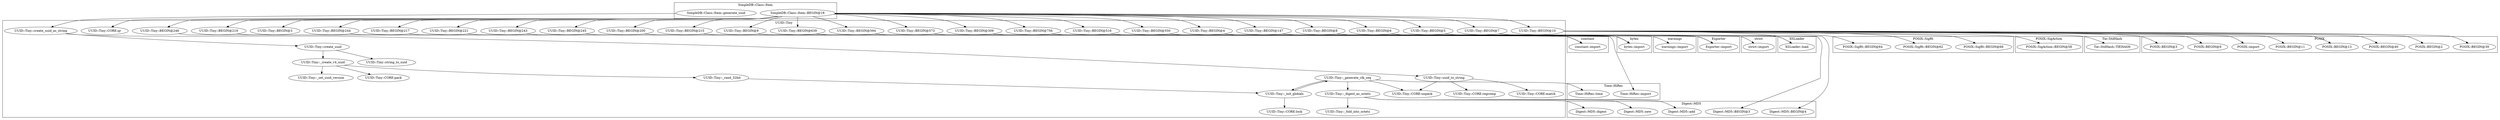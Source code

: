 digraph {
graph [overlap=false]
subgraph cluster_warnings {
	label="warnings";
	"warnings::import";
}
subgraph cluster_SimpleDB_Class_Item {
	label="SimpleDB::Class::Item";
	"SimpleDB::Class::Item::generate_uuid";
	"SimpleDB::Class::Item::BEGIN@18";
}
subgraph cluster_XSLoader {
	label="XSLoader";
	"XSLoader::load";
}
subgraph cluster_bytes {
	label="bytes";
	"bytes::import";
}
subgraph cluster_POSIX_SigRt {
	label="POSIX::SigRt";
	"POSIX::SigRt::BEGIN@66";
	"POSIX::SigRt::BEGIN@62";
	"POSIX::SigRt::BEGIN@64";
}
subgraph cluster_POSIX_SigAction {
	label="POSIX::SigAction";
	"POSIX::SigAction::BEGIN@58";
}
subgraph cluster_Tie_StdHash {
	label="Tie::StdHash";
	"Tie::StdHash::TIEHASH";
}
subgraph cluster_strict {
	label="strict";
	"strict::import";
}
subgraph cluster_constant {
	label="constant";
	"constant::import";
}
subgraph cluster_Exporter {
	label="Exporter";
	"Exporter::import";
}
subgraph cluster_UUID_Tiny {
	label="UUID::Tiny";
	"UUID::Tiny::BEGIN@243";
	"UUID::Tiny::_digest_as_octets";
	"UUID::Tiny::BEGIN@221";
	"UUID::Tiny::CORE:lock";
	"UUID::Tiny::_init_globals";
	"UUID::Tiny::BEGIN@9";
	"UUID::Tiny::BEGIN@217";
	"UUID::Tiny::BEGIN@594";
	"UUID::Tiny::BEGIN@244";
	"UUID::Tiny::BEGIN@639";
	"UUID::Tiny::BEGIN@219";
	"UUID::Tiny::create_uuid";
	"UUID::Tiny::BEGIN@4";
	"UUID::Tiny::create_uuid_as_string";
	"UUID::Tiny::BEGIN@516";
	"UUID::Tiny::BEGIN@246";
	"UUID::Tiny::string_to_uuid";
	"UUID::Tiny::BEGIN@200";
	"UUID::Tiny::CORE:regcomp";
	"UUID::Tiny::BEGIN@215";
	"UUID::Tiny::_generate_clk_seq";
	"UUID::Tiny::BEGIN@756";
	"UUID::Tiny::uuid_to_string";
	"UUID::Tiny::_set_uuid_version";
	"UUID::Tiny::BEGIN@3";
	"UUID::Tiny::BEGIN@6";
	"UUID::Tiny::BEGIN@8";
	"UUID::Tiny::_create_v4_uuid";
	"UUID::Tiny::CORE:qr";
	"UUID::Tiny::CORE:pack";
	"UUID::Tiny::BEGIN@309";
	"UUID::Tiny::BEGIN@147";
	"UUID::Tiny::BEGIN@573";
	"UUID::Tiny::_fold_into_octets";
	"UUID::Tiny::BEGIN@5";
	"UUID::Tiny::BEGIN@245";
	"UUID::Tiny::_rand_32bit";
	"UUID::Tiny::CORE:unpack";
	"UUID::Tiny::BEGIN@7";
	"UUID::Tiny::BEGIN@10";
	"UUID::Tiny::BEGIN@550";
	"UUID::Tiny::CORE:match";
}
subgraph cluster_POSIX {
	label="POSIX";
	"POSIX::BEGIN@39";
	"POSIX::BEGIN@2";
	"POSIX::BEGIN@40";
	"POSIX::BEGIN@13";
	"POSIX::BEGIN@11";
	"POSIX::import";
	"POSIX::BEGIN@9";
	"POSIX::BEGIN@3";
}
subgraph cluster_Digest_MD5 {
	label="Digest::MD5";
	"Digest::MD5::BEGIN@3";
	"Digest::MD5::digest";
	"Digest::MD5::add";
	"Digest::MD5::new";
	"Digest::MD5::BEGIN@4";
}
subgraph cluster_Time_HiRes {
	label="Time::HiRes";
	"Time::HiRes::import";
	"Time::HiRes::time";
}
"UUID::Tiny::BEGIN@10" -> "POSIX::SigRt::BEGIN@66";
"UUID::Tiny::_generate_clk_seq" -> "UUID::Tiny::_digest_as_octets";
"UUID::Tiny::_init_globals" -> "UUID::Tiny::CORE:lock";
"SimpleDB::Class::Item::BEGIN@18" -> "UUID::Tiny::BEGIN@217";
"SimpleDB::Class::Item::BEGIN@18" -> "UUID::Tiny::BEGIN@9";
"UUID::Tiny::BEGIN@10" -> "Tie::StdHash::TIEHASH";
"SimpleDB::Class::Item::generate_uuid" -> "UUID::Tiny::create_uuid_as_string";
"SimpleDB::Class::Item::BEGIN@18" -> "UUID::Tiny::BEGIN@516";
"UUID::Tiny::BEGIN@10" -> "POSIX::SigAction::BEGIN@58";
"UUID::Tiny::BEGIN@594" -> "bytes::import";
"UUID::Tiny::BEGIN@639" -> "bytes::import";
"UUID::Tiny::BEGIN@309" -> "bytes::import";
"UUID::Tiny::BEGIN@516" -> "bytes::import";
"UUID::Tiny::BEGIN@573" -> "bytes::import";
"UUID::Tiny::BEGIN@756" -> "bytes::import";
"UUID::Tiny::BEGIN@550" -> "bytes::import";
"UUID::Tiny::uuid_to_string" -> "UUID::Tiny::CORE:regcomp";
"UUID::Tiny::BEGIN@7" -> "Exporter::import";
"UUID::Tiny::BEGIN@6" -> "Exporter::import";
"UUID::Tiny::BEGIN@147" -> "Exporter::import";
"UUID::Tiny::BEGIN@8" -> "Exporter::import";
"SimpleDB::Class::Item::BEGIN@18" -> "UUID::Tiny::BEGIN@5";
"UUID::Tiny::_digest_as_octets" -> "UUID::Tiny::_fold_into_octets";
"UUID::Tiny::_create_v4_uuid" -> "UUID::Tiny::_rand_32bit";
"UUID::Tiny::_generate_clk_seq" -> "UUID::Tiny::CORE:unpack";
"UUID::Tiny::uuid_to_string" -> "UUID::Tiny::CORE:unpack";
"SimpleDB::Class::Item::BEGIN@18" -> "UUID::Tiny::BEGIN@7";
"UUID::Tiny::uuid_to_string" -> "UUID::Tiny::CORE:match";
"SimpleDB::Class::Item::BEGIN@18" -> "UUID::Tiny::BEGIN@243";
"UUID::Tiny::_rand_32bit" -> "UUID::Tiny::_init_globals";
"UUID::Tiny::_generate_clk_seq" -> "UUID::Tiny::_init_globals";
"SimpleDB::Class::Item::BEGIN@18" -> "UUID::Tiny::BEGIN@639";
"UUID::Tiny::BEGIN@10" -> "POSIX::BEGIN@2";
"UUID::Tiny::BEGIN@10" -> "POSIX::BEGIN@11";
"SimpleDB::Class::Item::BEGIN@18" -> "UUID::Tiny::BEGIN@756";
"UUID::Tiny::BEGIN@10" -> "POSIX::BEGIN@9";
"SimpleDB::Class::Item::BEGIN@18" -> "UUID::Tiny::BEGIN@6";
"UUID::Tiny::BEGIN@10" -> "POSIX::SigRt::BEGIN@64";
"UUID::Tiny::BEGIN@10" -> "POSIX::BEGIN@39";
"UUID::Tiny::_create_v4_uuid" -> "UUID::Tiny::CORE:pack";
"UUID::Tiny::BEGIN@7" -> "XSLoader::load";
"UUID::Tiny::BEGIN@10" -> "XSLoader::load";
"UUID::Tiny::BEGIN@7" -> "Digest::MD5::BEGIN@4";
"SimpleDB::Class::Item::BEGIN@18" -> "UUID::Tiny::BEGIN@573";
"SimpleDB::Class::Item::BEGIN@18" -> "UUID::Tiny::BEGIN@245";
"SimpleDB::Class::Item::BEGIN@18" -> "UUID::Tiny::BEGIN@10";
"SimpleDB::Class::Item::BEGIN@18" -> "UUID::Tiny::BEGIN@244";
"SimpleDB::Class::Item::BEGIN@18" -> "UUID::Tiny::BEGIN@594";
"SimpleDB::Class::Item::BEGIN@18" -> "UUID::Tiny::BEGIN@4";
"SimpleDB::Class::Item::BEGIN@18" -> "UUID::Tiny::BEGIN@246";
"UUID::Tiny::_init_globals" -> "UUID::Tiny::_generate_clk_seq";
"UUID::Tiny::create_uuid_as_string" -> "UUID::Tiny::uuid_to_string";
"SimpleDB::Class::Item::BEGIN@18" -> "UUID::Tiny::BEGIN@3";
"UUID::Tiny::BEGIN@217" -> "constant::import";
"UUID::Tiny::BEGIN@244" -> "constant::import";
"UUID::Tiny::BEGIN@246" -> "constant::import";
"UUID::Tiny::BEGIN@243" -> "constant::import";
"UUID::Tiny::BEGIN@221" -> "constant::import";
"UUID::Tiny::BEGIN@219" -> "constant::import";
"UUID::Tiny::BEGIN@200" -> "constant::import";
"UUID::Tiny::BEGIN@215" -> "constant::import";
"UUID::Tiny::BEGIN@245" -> "constant::import";
"UUID::Tiny::BEGIN@9" -> "Time::HiRes::import";
"SimpleDB::Class::Item::BEGIN@18" -> "UUID::Tiny::BEGIN@147";
"UUID::Tiny::BEGIN@4" -> "warnings::import";
"SimpleDB::Class::Item::BEGIN@18" -> "UUID::Tiny::BEGIN@550";
"SimpleDB::Class::Item::BEGIN@18" -> "UUID::Tiny::BEGIN@221";
"UUID::Tiny::_digest_as_octets" -> "Digest::MD5::new";
"UUID::Tiny::BEGIN@10" -> "POSIX::BEGIN@3";
"UUID::Tiny::create_uuid_as_string" -> "UUID::Tiny::create_uuid";
"SimpleDB::Class::Item::BEGIN@18" -> "UUID::Tiny::BEGIN@219";
"UUID::Tiny::_digest_as_octets" -> "Digest::MD5::add";
"SimpleDB::Class::Item::BEGIN@18" -> "UUID::Tiny::BEGIN@200";
"UUID::Tiny::create_uuid" -> "UUID::Tiny::string_to_uuid";
"SimpleDB::Class::Item::BEGIN@18" -> "UUID::Tiny::BEGIN@215";
"UUID::Tiny::BEGIN@10" -> "POSIX::import";
"UUID::Tiny::BEGIN@10" -> "POSIX::SigRt::BEGIN@62";
"UUID::Tiny::_create_v4_uuid" -> "UUID::Tiny::_set_uuid_version";
"UUID::Tiny::BEGIN@10" -> "POSIX::BEGIN@13";
"SimpleDB::Class::Item::BEGIN@18" -> "UUID::Tiny::BEGIN@8";
"SimpleDB::Class::Item::BEGIN@18" -> "UUID::Tiny::CORE:qr";
"UUID::Tiny::create_uuid" -> "UUID::Tiny::_create_v4_uuid";
"UUID::Tiny::_generate_clk_seq" -> "Time::HiRes::time";
"UUID::Tiny::BEGIN@10" -> "POSIX::BEGIN@40";
"SimpleDB::Class::Item::BEGIN@18" -> "UUID::Tiny::BEGIN@309";
"UUID::Tiny::BEGIN@7" -> "Digest::MD5::BEGIN@3";
"UUID::Tiny::BEGIN@5" -> "strict::import";
"UUID::Tiny::_digest_as_octets" -> "Digest::MD5::digest";
}
